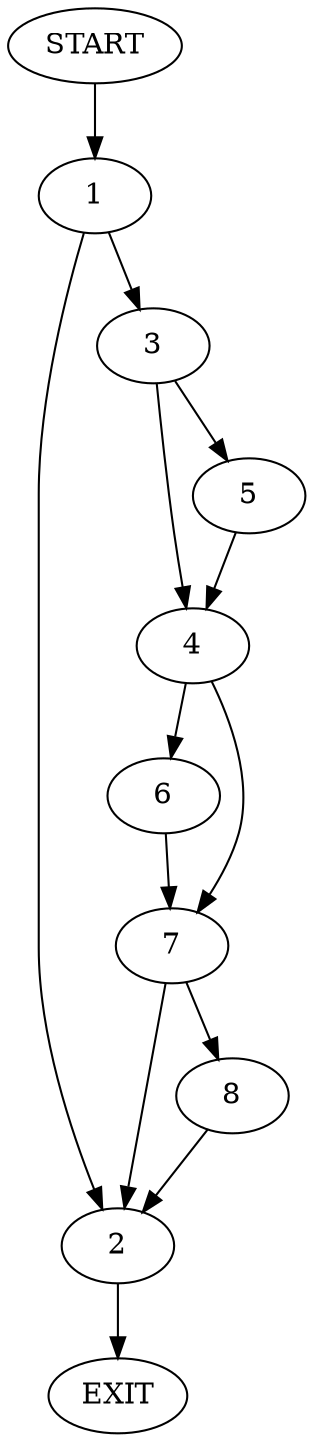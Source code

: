 digraph {
0 [label="START"]
9 [label="EXIT"]
0 -> 1
1 -> 2
1 -> 3
2 -> 9
3 -> 4
3 -> 5
5 -> 4
4 -> 6
4 -> 7
7 -> 2
7 -> 8
6 -> 7
8 -> 2
}
